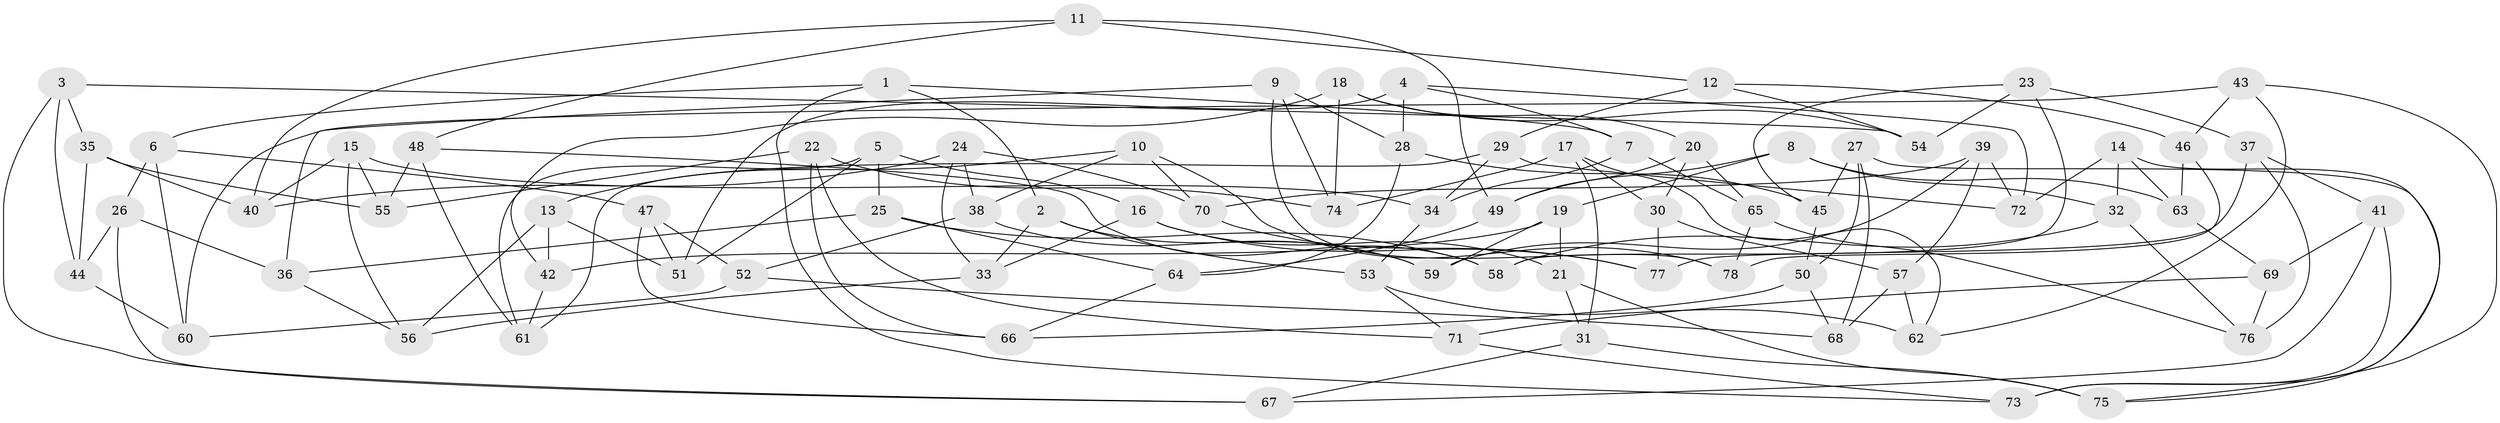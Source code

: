 // coarse degree distribution, {4: 0.7592592592592593, 3: 0.07407407407407407, 8: 0.07407407407407407, 5: 0.037037037037037035, 6: 0.018518518518518517, 7: 0.037037037037037035}
// Generated by graph-tools (version 1.1) at 2025/01/03/04/25 22:01:34]
// undirected, 78 vertices, 156 edges
graph export_dot {
graph [start="1"]
  node [color=gray90,style=filled];
  1;
  2;
  3;
  4;
  5;
  6;
  7;
  8;
  9;
  10;
  11;
  12;
  13;
  14;
  15;
  16;
  17;
  18;
  19;
  20;
  21;
  22;
  23;
  24;
  25;
  26;
  27;
  28;
  29;
  30;
  31;
  32;
  33;
  34;
  35;
  36;
  37;
  38;
  39;
  40;
  41;
  42;
  43;
  44;
  45;
  46;
  47;
  48;
  49;
  50;
  51;
  52;
  53;
  54;
  55;
  56;
  57;
  58;
  59;
  60;
  61;
  62;
  63;
  64;
  65;
  66;
  67;
  68;
  69;
  70;
  71;
  72;
  73;
  74;
  75;
  76;
  77;
  78;
  1 -- 2;
  1 -- 73;
  1 -- 6;
  1 -- 7;
  2 -- 53;
  2 -- 33;
  2 -- 59;
  3 -- 44;
  3 -- 54;
  3 -- 67;
  3 -- 35;
  4 -- 7;
  4 -- 51;
  4 -- 28;
  4 -- 72;
  5 -- 51;
  5 -- 16;
  5 -- 25;
  5 -- 61;
  6 -- 47;
  6 -- 60;
  6 -- 26;
  7 -- 34;
  7 -- 65;
  8 -- 19;
  8 -- 49;
  8 -- 32;
  8 -- 63;
  9 -- 74;
  9 -- 28;
  9 -- 36;
  9 -- 78;
  10 -- 38;
  10 -- 70;
  10 -- 13;
  10 -- 78;
  11 -- 12;
  11 -- 40;
  11 -- 48;
  11 -- 49;
  12 -- 54;
  12 -- 46;
  12 -- 29;
  13 -- 51;
  13 -- 42;
  13 -- 56;
  14 -- 72;
  14 -- 63;
  14 -- 73;
  14 -- 32;
  15 -- 34;
  15 -- 56;
  15 -- 40;
  15 -- 55;
  16 -- 33;
  16 -- 77;
  16 -- 21;
  17 -- 74;
  17 -- 31;
  17 -- 30;
  17 -- 62;
  18 -- 42;
  18 -- 74;
  18 -- 54;
  18 -- 20;
  19 -- 59;
  19 -- 21;
  19 -- 42;
  20 -- 30;
  20 -- 49;
  20 -- 65;
  21 -- 31;
  21 -- 75;
  22 -- 71;
  22 -- 55;
  22 -- 66;
  22 -- 74;
  23 -- 54;
  23 -- 58;
  23 -- 45;
  23 -- 37;
  24 -- 38;
  24 -- 33;
  24 -- 70;
  24 -- 40;
  25 -- 58;
  25 -- 64;
  25 -- 36;
  26 -- 44;
  26 -- 36;
  26 -- 67;
  27 -- 68;
  27 -- 75;
  27 -- 45;
  27 -- 50;
  28 -- 45;
  28 -- 64;
  29 -- 61;
  29 -- 34;
  29 -- 72;
  30 -- 77;
  30 -- 57;
  31 -- 67;
  31 -- 75;
  32 -- 58;
  32 -- 76;
  33 -- 56;
  34 -- 53;
  35 -- 44;
  35 -- 40;
  35 -- 55;
  36 -- 56;
  37 -- 76;
  37 -- 41;
  37 -- 77;
  38 -- 59;
  38 -- 52;
  39 -- 59;
  39 -- 57;
  39 -- 72;
  39 -- 70;
  41 -- 69;
  41 -- 67;
  41 -- 73;
  42 -- 61;
  43 -- 60;
  43 -- 62;
  43 -- 46;
  43 -- 75;
  44 -- 60;
  45 -- 50;
  46 -- 63;
  46 -- 78;
  47 -- 51;
  47 -- 66;
  47 -- 52;
  48 -- 58;
  48 -- 61;
  48 -- 55;
  49 -- 64;
  50 -- 66;
  50 -- 68;
  52 -- 68;
  52 -- 60;
  53 -- 71;
  53 -- 62;
  57 -- 62;
  57 -- 68;
  63 -- 69;
  64 -- 66;
  65 -- 76;
  65 -- 78;
  69 -- 71;
  69 -- 76;
  70 -- 77;
  71 -- 73;
}
